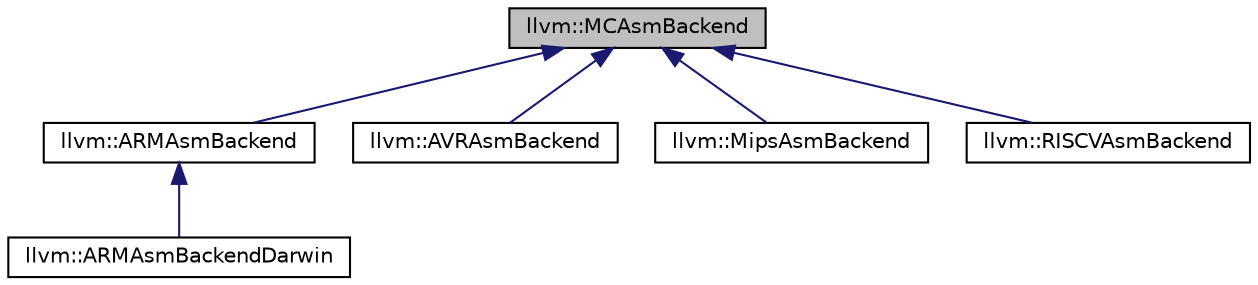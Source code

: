 digraph "llvm::MCAsmBackend"
{
 // LATEX_PDF_SIZE
  bgcolor="transparent";
  edge [fontname="Helvetica",fontsize="10",labelfontname="Helvetica",labelfontsize="10"];
  node [fontname="Helvetica",fontsize="10",shape="box"];
  Node1 [label="llvm::MCAsmBackend",height=0.2,width=0.4,color="black", fillcolor="grey75", style="filled", fontcolor="black",tooltip="Generic interface to target specific assembler backends."];
  Node1 -> Node2 [dir="back",color="midnightblue",fontsize="10",style="solid",fontname="Helvetica"];
  Node2 [label="llvm::ARMAsmBackend",height=0.2,width=0.4,color="black",URL="$classllvm_1_1ARMAsmBackend.html",tooltip=" "];
  Node2 -> Node3 [dir="back",color="midnightblue",fontsize="10",style="solid",fontname="Helvetica"];
  Node3 [label="llvm::ARMAsmBackendDarwin",height=0.2,width=0.4,color="black",URL="$classllvm_1_1ARMAsmBackendDarwin.html",tooltip=" "];
  Node1 -> Node4 [dir="back",color="midnightblue",fontsize="10",style="solid",fontname="Helvetica"];
  Node4 [label="llvm::AVRAsmBackend",height=0.2,width=0.4,color="black",URL="$classllvm_1_1AVRAsmBackend.html",tooltip="Utilities for manipulating generated AVR machine code."];
  Node1 -> Node5 [dir="back",color="midnightblue",fontsize="10",style="solid",fontname="Helvetica"];
  Node5 [label="llvm::MipsAsmBackend",height=0.2,width=0.4,color="black",URL="$classllvm_1_1MipsAsmBackend.html",tooltip=" "];
  Node1 -> Node6 [dir="back",color="midnightblue",fontsize="10",style="solid",fontname="Helvetica"];
  Node6 [label="llvm::RISCVAsmBackend",height=0.2,width=0.4,color="black",URL="$classllvm_1_1RISCVAsmBackend.html",tooltip=" "];
}
